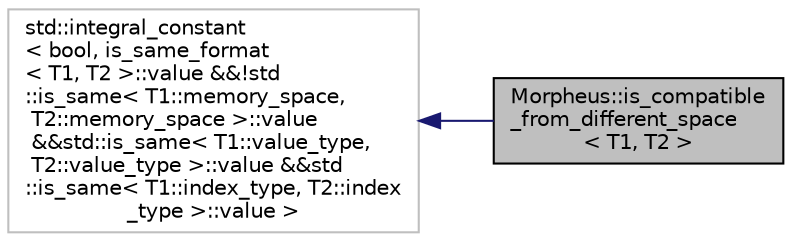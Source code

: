 digraph "Morpheus::is_compatible_from_different_space&lt; T1, T2 &gt;"
{
 // LATEX_PDF_SIZE
  edge [fontname="Helvetica",fontsize="10",labelfontname="Helvetica",labelfontsize="10"];
  node [fontname="Helvetica",fontsize="10",shape=record];
  rankdir="LR";
  Node1 [label="Morpheus::is_compatible\l_from_different_space\l\< T1, T2 \>",height=0.2,width=0.4,color="black", fillcolor="grey75", style="filled", fontcolor="black",tooltip=" "];
  Node2 -> Node1 [dir="back",color="midnightblue",fontsize="10",style="solid",fontname="Helvetica"];
  Node2 [label="std::integral_constant\l\< bool, is_same_format\l\< T1, T2 \>::value &&!std\l::is_same\< T1::memory_space,\l T2::memory_space \>::value\l &&std::is_same\< T1::value_type,\l T2::value_type \>::value &&std\l::is_same\< T1::index_type, T2::index\l_type \>::value \>",height=0.2,width=0.4,color="grey75", fillcolor="white", style="filled",tooltip=" "];
}
